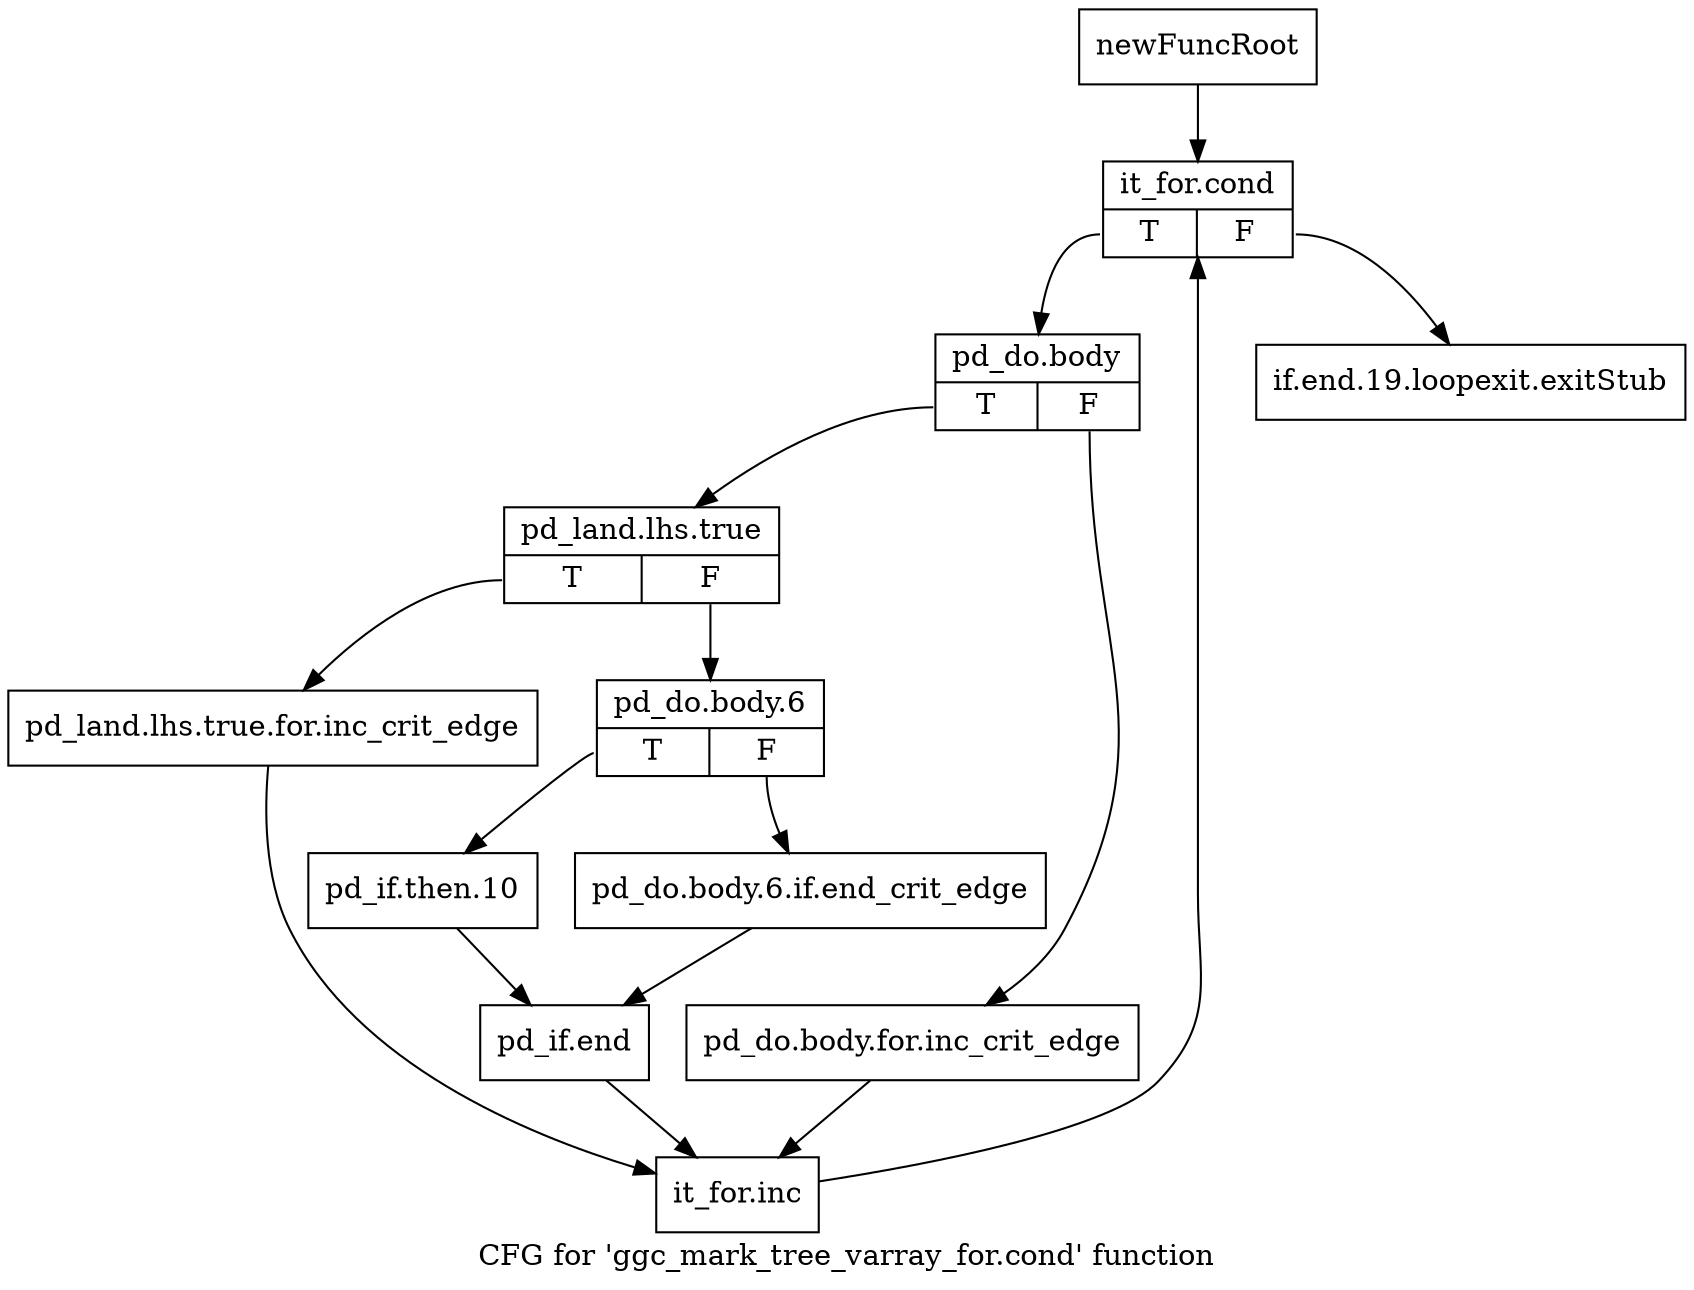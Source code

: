 digraph "CFG for 'ggc_mark_tree_varray_for.cond' function" {
	label="CFG for 'ggc_mark_tree_varray_for.cond' function";

	Node0xb1d8fa0 [shape=record,label="{newFuncRoot}"];
	Node0xb1d8fa0 -> Node0xb1e86a0;
	Node0xb1e8650 [shape=record,label="{if.end.19.loopexit.exitStub}"];
	Node0xb1e86a0 [shape=record,label="{it_for.cond|{<s0>T|<s1>F}}"];
	Node0xb1e86a0:s0 -> Node0xb1e86f0;
	Node0xb1e86a0:s1 -> Node0xb1e8650;
	Node0xb1e86f0 [shape=record,label="{pd_do.body|{<s0>T|<s1>F}}"];
	Node0xb1e86f0:s0 -> Node0xb1e8790;
	Node0xb1e86f0:s1 -> Node0xb1e8740;
	Node0xb1e8740 [shape=record,label="{pd_do.body.for.inc_crit_edge}"];
	Node0xb1e8740 -> Node0xb1e8970;
	Node0xb1e8790 [shape=record,label="{pd_land.lhs.true|{<s0>T|<s1>F}}"];
	Node0xb1e8790:s0 -> Node0xb1e8920;
	Node0xb1e8790:s1 -> Node0xb1e87e0;
	Node0xb1e87e0 [shape=record,label="{pd_do.body.6|{<s0>T|<s1>F}}"];
	Node0xb1e87e0:s0 -> Node0xb1e8880;
	Node0xb1e87e0:s1 -> Node0xb1e8830;
	Node0xb1e8830 [shape=record,label="{pd_do.body.6.if.end_crit_edge}"];
	Node0xb1e8830 -> Node0xb1e88d0;
	Node0xb1e8880 [shape=record,label="{pd_if.then.10}"];
	Node0xb1e8880 -> Node0xb1e88d0;
	Node0xb1e88d0 [shape=record,label="{pd_if.end}"];
	Node0xb1e88d0 -> Node0xb1e8970;
	Node0xb1e8920 [shape=record,label="{pd_land.lhs.true.for.inc_crit_edge}"];
	Node0xb1e8920 -> Node0xb1e8970;
	Node0xb1e8970 [shape=record,label="{it_for.inc}"];
	Node0xb1e8970 -> Node0xb1e86a0;
}
